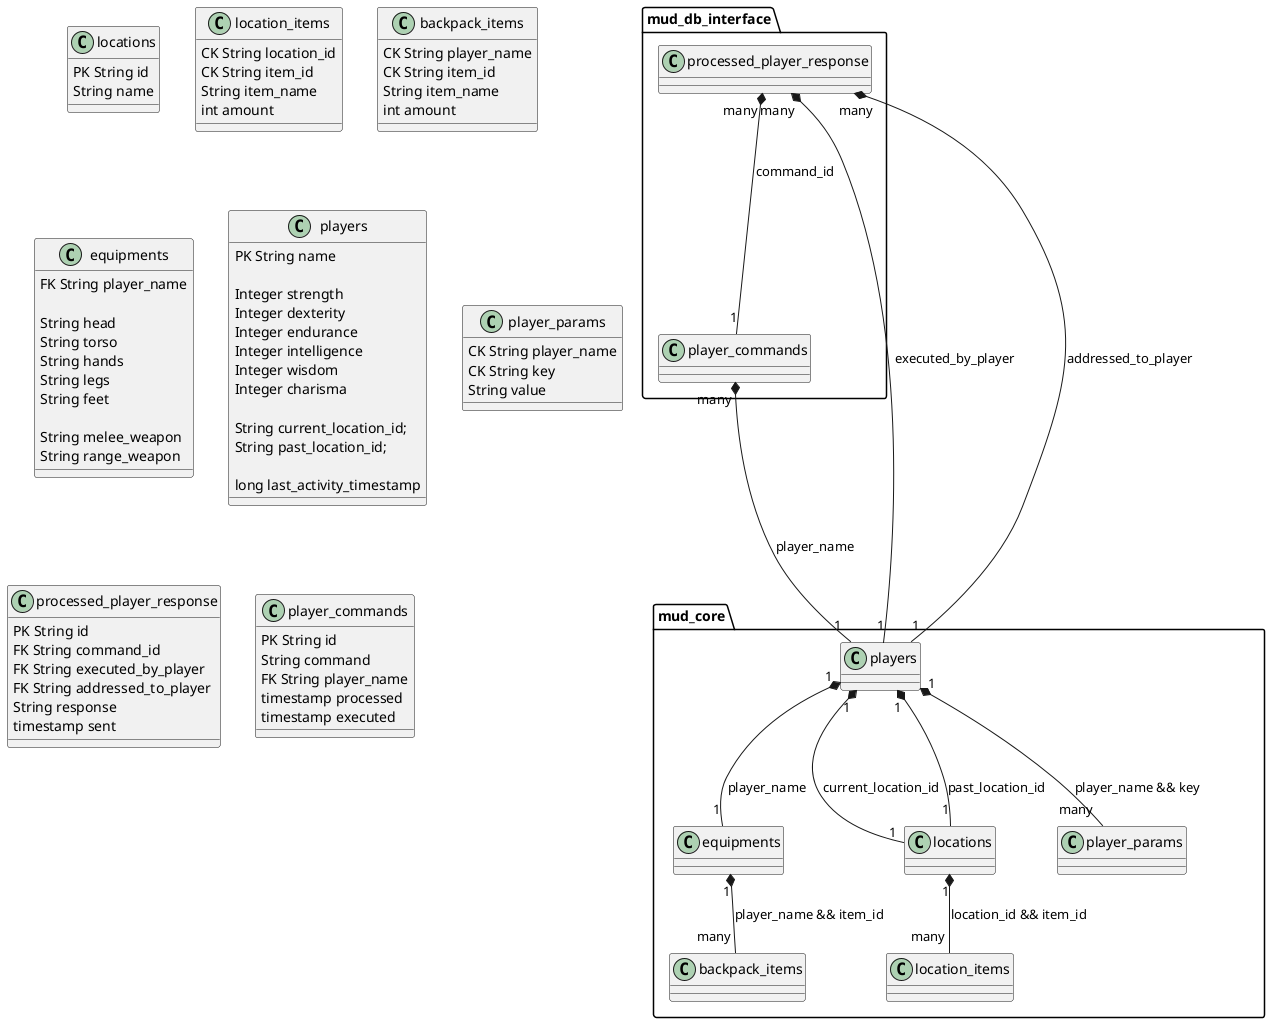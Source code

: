@startuml

package mud_core {
    players "1" *-- "1" equipments : player_name
    players "1" *-- "1" locations : current_location_id
    players "1" *-- "1" locations : past_location_id
    locations "1" *-- "many" location_items : location_id && item_id
    players "1" *-- "many" player_params : player_name && key
    equipments "1" *-- "many" backpack_items : player_name && item_id
}

package mud_db_interface {
    player_commands "many" *-- "1" players : player_name
    processed_player_response "many" *-- "1" player_commands : command_id
    processed_player_response "many" *-- "1" players : executed_by_player
    processed_player_response "many" *-- "1" players : addressed_to_player
}

class locations {
    PK String id
    String name
}

class location_items {
    CK String location_id
    CK String item_id
    String item_name
    int amount
}

class backpack_items {
    CK String player_name
    CK String item_id
    String item_name
    int amount
}

class equipments {
    FK String player_name

    String head
    String torso
    String hands
    String legs
    String feet
    
    String melee_weapon
    String range_weapon
}

class players {
    PK String name

    Integer strength
    Integer dexterity
    Integer endurance
    Integer intelligence
    Integer wisdom
    Integer charisma
    
    String current_location_id;
    String past_location_id;

    long last_activity_timestamp
}

class player_params {
    CK String player_name
    CK String key
    String value
}

class processed_player_response {
    PK String id
    FK String command_id
    FK String executed_by_player
    FK String addressed_to_player
    String response
    timestamp sent
}

class player_commands {
    PK String id
    String command
    FK String player_name
    timestamp processed
    timestamp executed
}

@enduml
